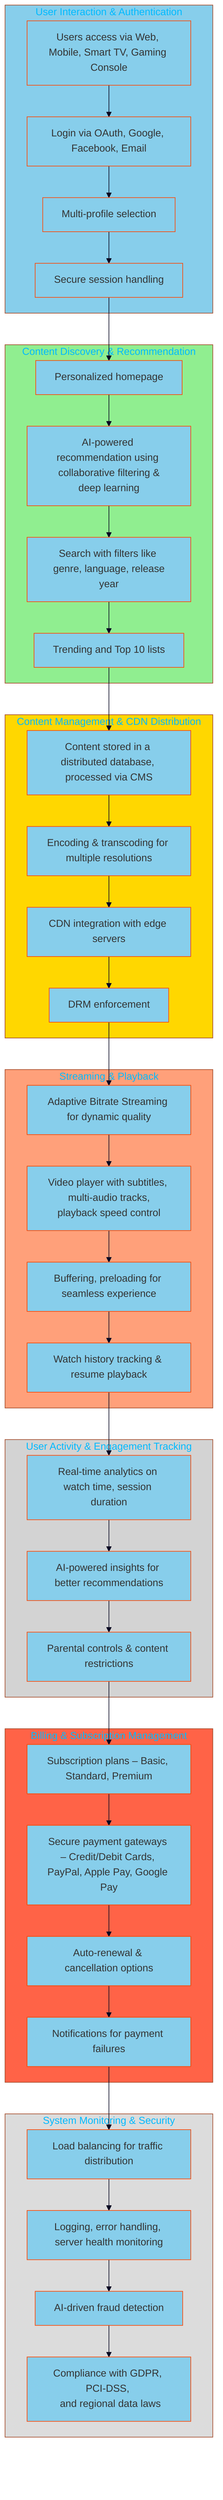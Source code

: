 %%{init: {'theme': 'base', 'themeVariables': {'background': '#F5F5DC', 'primaryColor': '#87CEEB', 'primaryBorderColor': '#FF4500', 'tertiaryColor': '#FF4500'}}}%%
flowchart TD
    subgraph UserInteraction [User Interaction & Authentication]
        UI1[Users access via Web, Mobile, Smart TV, Gaming Console]
        UI2[Login via OAuth, Google, Facebook, Email]
        UI3[Multi-profile selection]
        UI4[Secure session handling]
        UI1 --> UI2 --> UI3 --> UI4
    end

    subgraph ContentDiscovery [Content Discovery & Recommendation]
        CD1[Personalized homepage]
        CD2[AI-powered recommendation using \n collaborative filtering & deep learning]
        CD3[Search with filters like \n genre, language, release year]
        CD4[Trending and Top 10 lists]
        CD1 --> CD2 --> CD3 --> CD4
    end

    subgraph ContentManagement [Content Management & CDN Distribution]
        CM1[Content stored in a distributed database, processed via CMS]
        CM2[Encoding & transcoding for multiple resolutions]
        CM3[CDN integration with edge servers]
        CM4[DRM enforcement]
        CM1 --> CM2 --> CM3 --> CM4
    end

    subgraph StreamingPlayback [Streaming & Playback]
        SP1[Adaptive Bitrate Streaming for dynamic quality]
        SP2[Video player with subtitles, \n multi-audio tracks, playback speed control]
        SP3[Buffering, preloading for seamless experience]
        SP4[Watch history tracking & resume playback]
        SP1 --> SP2 --> SP3 --> SP4
    end

    subgraph UserActivity [User Activity & Engagement Tracking]
        UA1[Real-time analytics on watch time, session duration]
        UA2[AI-powered insights for better recommendations]
        UA3[Parental controls & content restrictions]
        UA1 --> UA2 --> UA3
    end

    subgraph BillingManagement [Billing & Subscription Management]
        B1[Subscription plans – Basic, Standard, Premium]
        B2[Secure payment gateways – Credit/Debit Cards, PayPal, Apple Pay, Google Pay]
        B3[Auto-renewal & cancellation options]
        B4[Notifications for payment failures]
        B1 --> B2 --> B3 --> B4
    end

    subgraph SystemMonitoring [System Monitoring & Security]
        SM1[Load balancing for traffic distribution]
        SM2[Logging, error handling, server health monitoring]
        SM3[AI-driven fraud detection]
        SM4[Compliance with GDPR, PCI-DSS, \n and regional data laws]
        SM1 --> SM2 --> SM3 --> SM4
    end

    %% Set styles with distinct colors
    style UserInteraction fill:#87CEEB
    style ContentDiscovery fill:#90EE90
    style ContentManagement fill:#FFD700
    style StreamingPlayback fill:#FFA07A
    style UserActivity fill:#D3D3D3
    style BillingManagement fill:#FF6347
    style SystemMonitoring fill:#DCDCDC

    %% Arrows indicating data flow
    UI4 --> CD1
    CD4 --> CM1
    CM4 --> SP1
    SP4 --> UA1
    UA3 --> B1
    B4 --> SM1